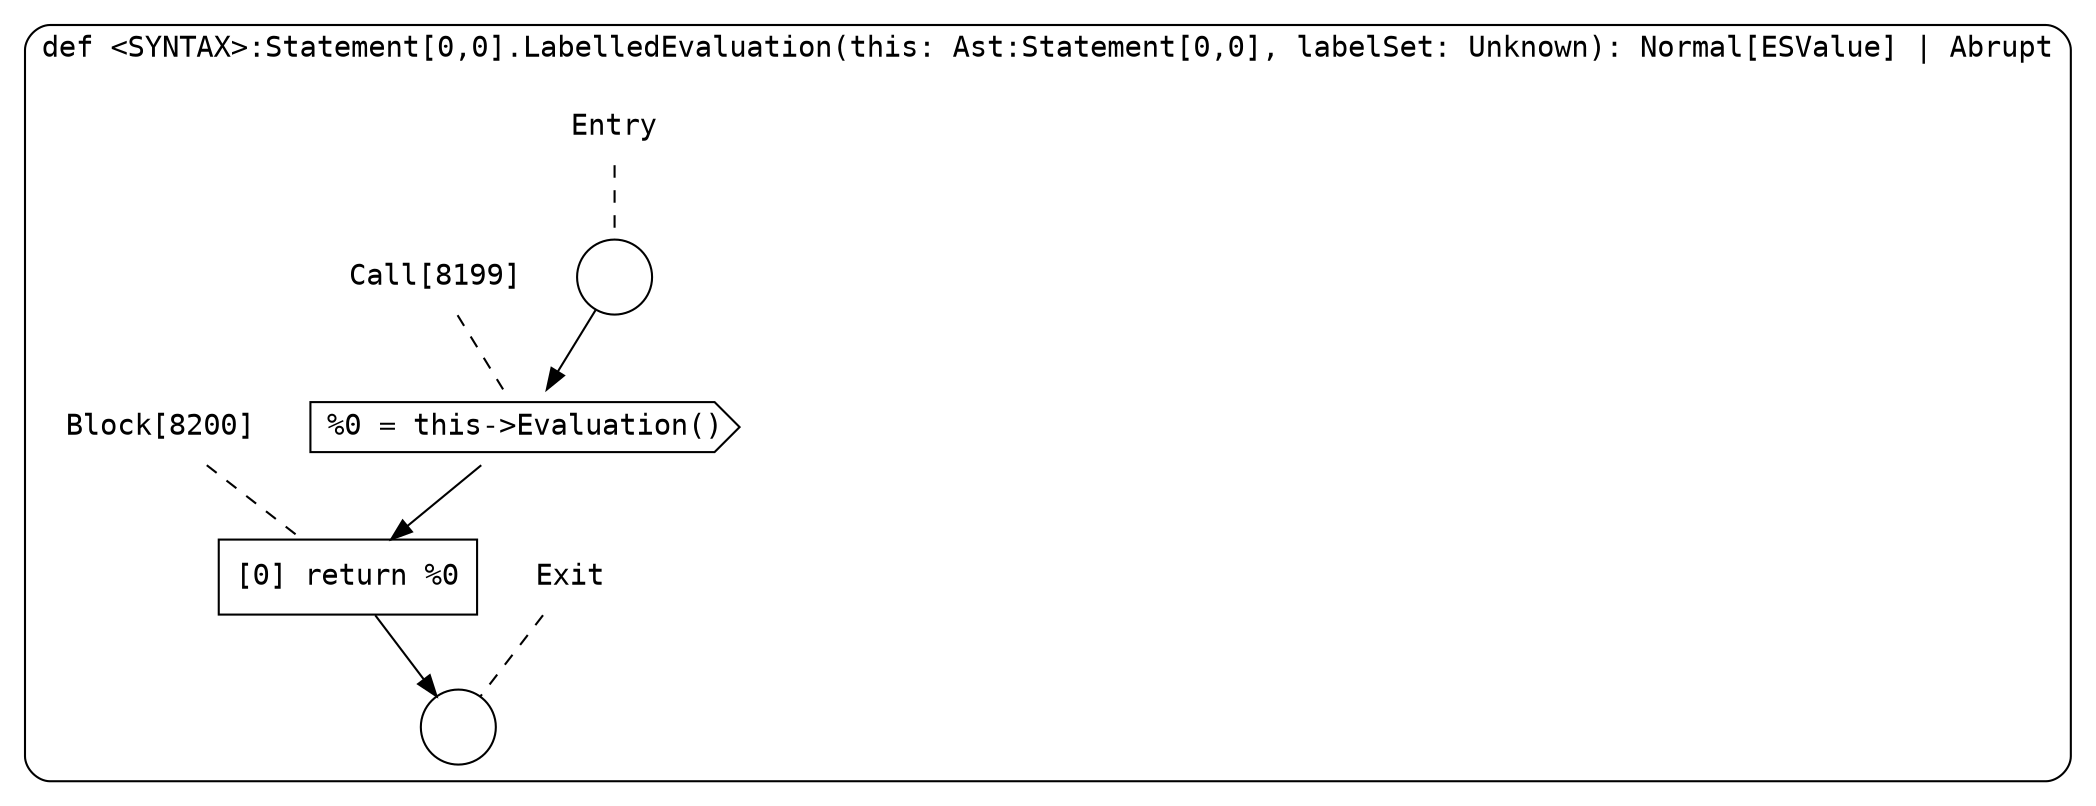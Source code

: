 digraph {
  graph [fontname = "Consolas"]
  node [fontname = "Consolas"]
  edge [fontname = "Consolas"]
  subgraph cluster1491 {
    label = "def <SYNTAX>:Statement[0,0].LabelledEvaluation(this: Ast:Statement[0,0], labelSet: Unknown): Normal[ESValue] | Abrupt"
    style = rounded
    cluster1491_entry_name [shape=none, label=<<font color="black">Entry</font>>]
    cluster1491_entry_name -> cluster1491_entry [arrowhead=none, color="black", style=dashed]
    cluster1491_entry [shape=circle label=" " color="black" fillcolor="white" style=filled]
    cluster1491_entry -> node8199 [color="black"]
    cluster1491_exit_name [shape=none, label=<<font color="black">Exit</font>>]
    cluster1491_exit_name -> cluster1491_exit [arrowhead=none, color="black", style=dashed]
    cluster1491_exit [shape=circle label=" " color="black" fillcolor="white" style=filled]
    node8199_name [shape=none, label=<<font color="black">Call[8199]</font>>]
    node8199_name -> node8199 [arrowhead=none, color="black", style=dashed]
    node8199 [shape=cds, label=<<font color="black">%0 = this-&gt;Evaluation()</font>> color="black" fillcolor="white", style=filled]
    node8199 -> node8200 [color="black"]
    node8200_name [shape=none, label=<<font color="black">Block[8200]</font>>]
    node8200_name -> node8200 [arrowhead=none, color="black", style=dashed]
    node8200 [shape=box, label=<<font color="black">[0] return %0<BR ALIGN="LEFT"/></font>> color="black" fillcolor="white", style=filled]
    node8200 -> cluster1491_exit [color="black"]
  }
}